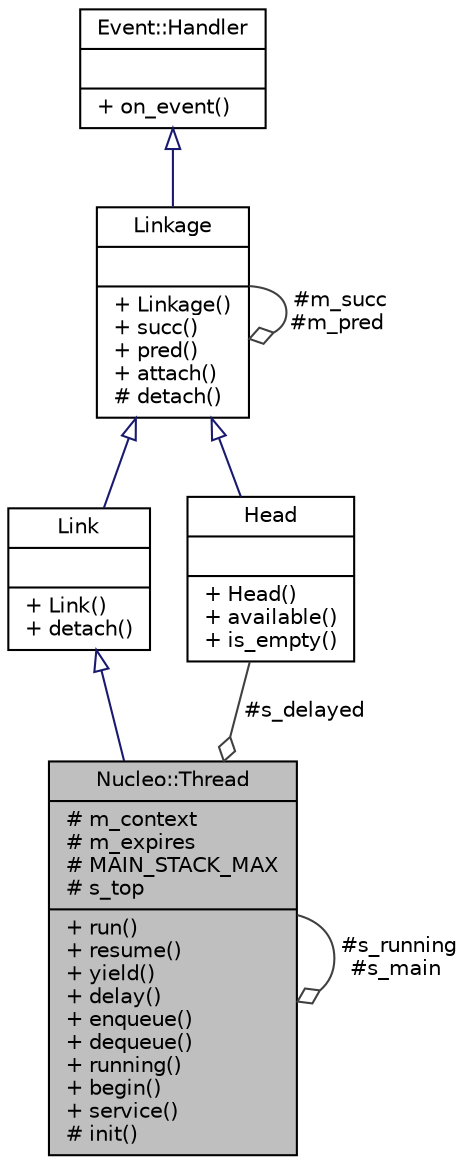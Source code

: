 digraph "Nucleo::Thread"
{
  edge [fontname="Helvetica",fontsize="10",labelfontname="Helvetica",labelfontsize="10"];
  node [fontname="Helvetica",fontsize="10",shape=record];
  Node1 [label="{Nucleo::Thread\n|# m_context\l# m_expires\l# MAIN_STACK_MAX\l# s_top\l|+ run()\l+ resume()\l+ yield()\l+ delay()\l+ enqueue()\l+ dequeue()\l+ running()\l+ begin()\l+ service()\l# init()\l}",height=0.2,width=0.4,color="black", fillcolor="grey75", style="filled", fontcolor="black"];
  Node2 -> Node1 [dir="back",color="midnightblue",fontsize="10",style="solid",arrowtail="onormal",fontname="Helvetica"];
  Node2 [label="{Link\n||+ Link()\l+ detach()\l}",height=0.2,width=0.4,color="black", fillcolor="white", style="filled",URL="$d5/d19/classLink.html"];
  Node3 -> Node2 [dir="back",color="midnightblue",fontsize="10",style="solid",arrowtail="onormal",fontname="Helvetica"];
  Node3 [label="{Linkage\n||+ Linkage()\l+ succ()\l+ pred()\l+ attach()\l# detach()\l}",height=0.2,width=0.4,color="black", fillcolor="white", style="filled",URL="$df/d43/classLinkage.html"];
  Node4 -> Node3 [dir="back",color="midnightblue",fontsize="10",style="solid",arrowtail="onormal",fontname="Helvetica"];
  Node4 [label="{Event::Handler\n||+ on_event()\l}",height=0.2,width=0.4,color="black", fillcolor="white", style="filled",URL="$d3/d51/classEvent_1_1Handler.html"];
  Node3 -> Node3 [color="grey25",fontsize="10",style="solid",label=" #m_succ\n#m_pred" ,arrowhead="odiamond",fontname="Helvetica"];
  Node1 -> Node1 [color="grey25",fontsize="10",style="solid",label=" #s_running\n#s_main" ,arrowhead="odiamond",fontname="Helvetica"];
  Node5 -> Node1 [color="grey25",fontsize="10",style="solid",label=" #s_delayed" ,arrowhead="odiamond",fontname="Helvetica"];
  Node5 [label="{Head\n||+ Head()\l+ available()\l+ is_empty()\l}",height=0.2,width=0.4,color="black", fillcolor="white", style="filled",URL="$d7/d6b/classHead.html"];
  Node3 -> Node5 [dir="back",color="midnightblue",fontsize="10",style="solid",arrowtail="onormal",fontname="Helvetica"];
}
